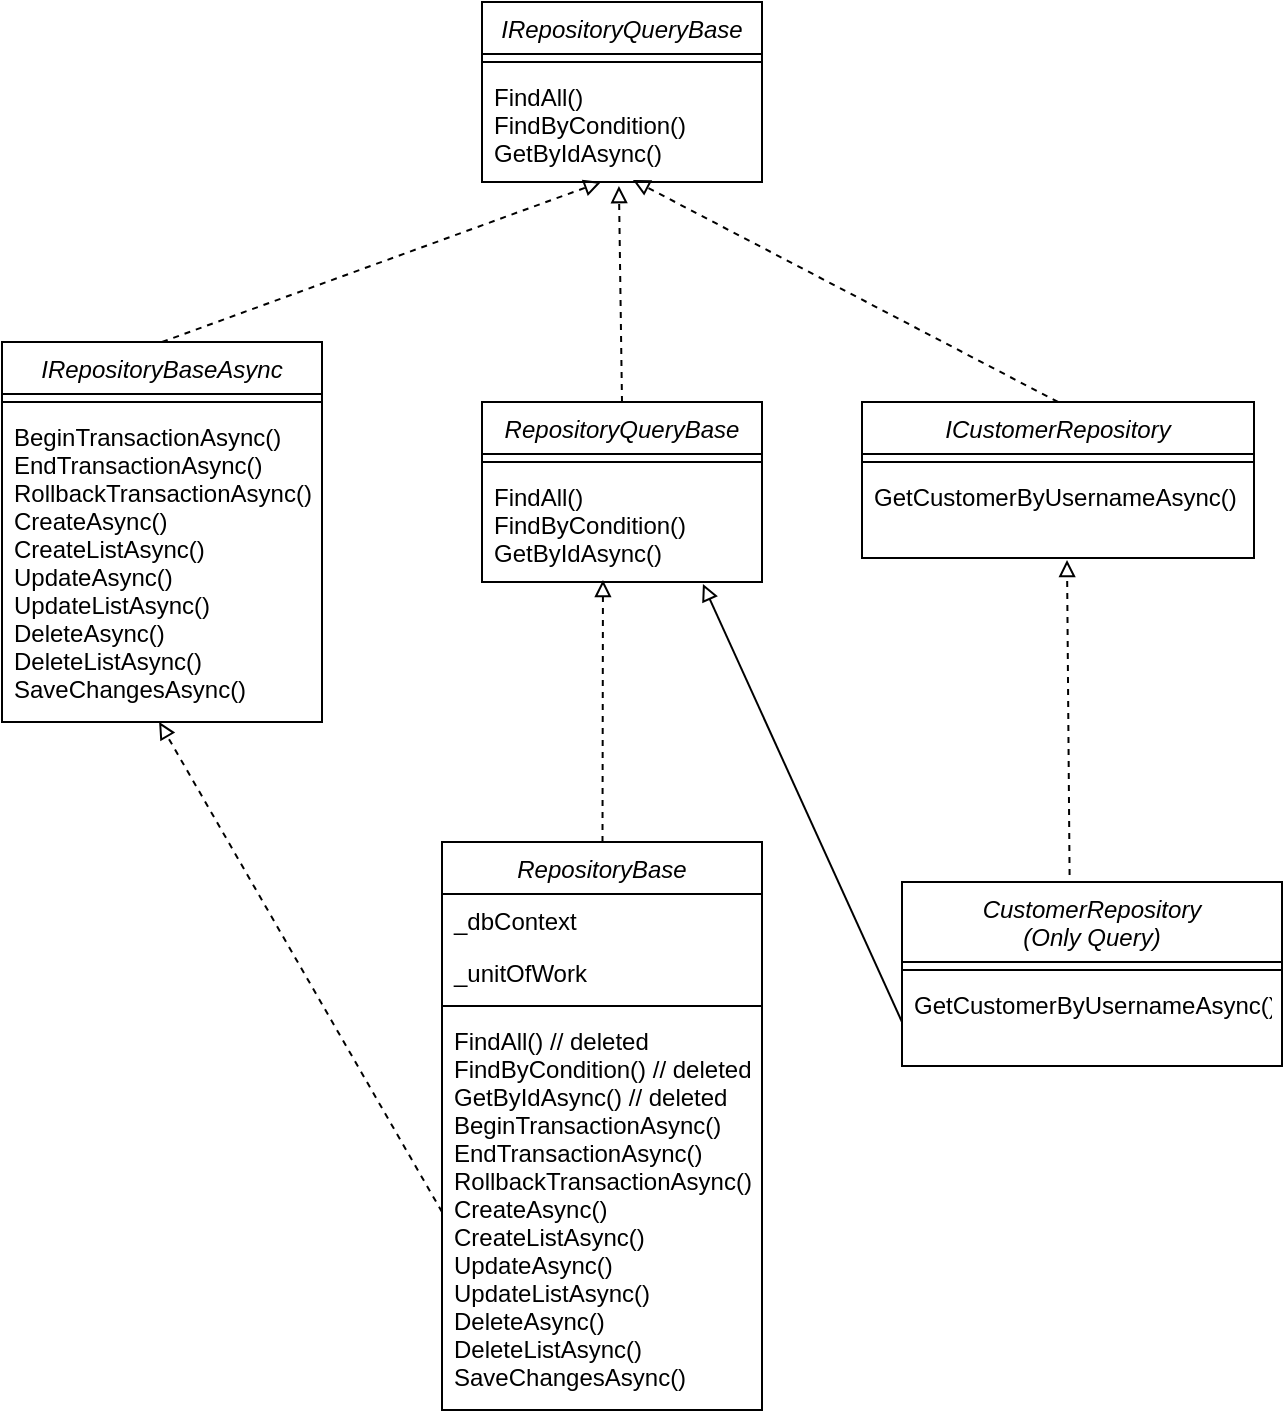 <mxfile version="26.0.9">
  <diagram id="C5RBs43oDa-KdzZeNtuy" name="Page-1">
    <mxGraphModel dx="954" dy="1765" grid="1" gridSize="10" guides="1" tooltips="1" connect="1" arrows="1" fold="1" page="1" pageScale="1" pageWidth="827" pageHeight="1169" math="0" shadow="0">
      <root>
        <mxCell id="WIyWlLk6GJQsqaUBKTNV-0" />
        <mxCell id="WIyWlLk6GJQsqaUBKTNV-1" parent="WIyWlLk6GJQsqaUBKTNV-0" />
        <mxCell id="dALMtpVNLaYDN4EMHYpN-0" value="RepositoryBase" style="swimlane;fontStyle=2;align=center;verticalAlign=top;childLayout=stackLayout;horizontal=1;startSize=26;horizontalStack=0;resizeParent=1;resizeLast=0;collapsible=1;marginBottom=0;rounded=0;shadow=0;strokeWidth=1;" parent="WIyWlLk6GJQsqaUBKTNV-1" vertex="1">
          <mxGeometry x="370" y="180" width="160" height="284" as="geometry">
            <mxRectangle x="230" y="140" width="160" height="26" as="alternateBounds" />
          </mxGeometry>
        </mxCell>
        <mxCell id="dALMtpVNLaYDN4EMHYpN-1" value="_dbContext" style="text;align=left;verticalAlign=top;spacingLeft=4;spacingRight=4;overflow=hidden;rotatable=0;points=[[0,0.5],[1,0.5]];portConstraint=eastwest;" parent="dALMtpVNLaYDN4EMHYpN-0" vertex="1">
          <mxGeometry y="26" width="160" height="26" as="geometry" />
        </mxCell>
        <mxCell id="dALMtpVNLaYDN4EMHYpN-2" value="_unitOfWork" style="text;align=left;verticalAlign=top;spacingLeft=4;spacingRight=4;overflow=hidden;rotatable=0;points=[[0,0.5],[1,0.5]];portConstraint=eastwest;rounded=0;shadow=0;html=0;" parent="dALMtpVNLaYDN4EMHYpN-0" vertex="1">
          <mxGeometry y="52" width="160" height="26" as="geometry" />
        </mxCell>
        <mxCell id="dALMtpVNLaYDN4EMHYpN-3" value="" style="line;html=1;strokeWidth=1;align=left;verticalAlign=middle;spacingTop=-1;spacingLeft=3;spacingRight=3;rotatable=0;labelPosition=right;points=[];portConstraint=eastwest;" parent="dALMtpVNLaYDN4EMHYpN-0" vertex="1">
          <mxGeometry y="78" width="160" height="8" as="geometry" />
        </mxCell>
        <mxCell id="dALMtpVNLaYDN4EMHYpN-4" value="FindAll() // deleted&#xa;FindByCondition() // deleted&#xa;GetByIdAsync() // deleted&#xa;BeginTransactionAsync()&#xa;EndTransactionAsync()&#xa;RollbackTransactionAsync()&#xa;CreateAsync()&#xa;CreateListAsync()&#xa;UpdateAsync()&#xa;UpdateListAsync()&#xa;DeleteAsync()&#xa;DeleteListAsync()&#xa;SaveChangesAsync()" style="text;align=left;verticalAlign=top;spacingLeft=4;spacingRight=4;overflow=hidden;rotatable=0;points=[[0,0.5],[1,0.5]];portConstraint=eastwest;" parent="dALMtpVNLaYDN4EMHYpN-0" vertex="1">
          <mxGeometry y="86" width="160" height="198" as="geometry" />
        </mxCell>
        <mxCell id="B2tUxJbIP3MN7gEOKANm-0" value="ICustomerRepository" style="swimlane;fontStyle=2;align=center;verticalAlign=top;childLayout=stackLayout;horizontal=1;startSize=26;horizontalStack=0;resizeParent=1;resizeLast=0;collapsible=1;marginBottom=0;rounded=0;shadow=0;strokeWidth=1;" vertex="1" parent="WIyWlLk6GJQsqaUBKTNV-1">
          <mxGeometry x="580" y="-40" width="196" height="78" as="geometry">
            <mxRectangle x="230" y="140" width="160" height="26" as="alternateBounds" />
          </mxGeometry>
        </mxCell>
        <mxCell id="B2tUxJbIP3MN7gEOKANm-3" value="" style="line;html=1;strokeWidth=1;align=left;verticalAlign=middle;spacingTop=-1;spacingLeft=3;spacingRight=3;rotatable=0;labelPosition=right;points=[];portConstraint=eastwest;" vertex="1" parent="B2tUxJbIP3MN7gEOKANm-0">
          <mxGeometry y="26" width="196" height="8" as="geometry" />
        </mxCell>
        <mxCell id="B2tUxJbIP3MN7gEOKANm-4" value="GetCustomerByUsernameAsync()" style="text;align=left;verticalAlign=top;spacingLeft=4;spacingRight=4;overflow=hidden;rotatable=0;points=[[0,0.5],[1,0.5]];portConstraint=eastwest;" vertex="1" parent="B2tUxJbIP3MN7gEOKANm-0">
          <mxGeometry y="34" width="196" height="44" as="geometry" />
        </mxCell>
        <mxCell id="B2tUxJbIP3MN7gEOKANm-6" value="IRepositoryBaseAsync" style="swimlane;fontStyle=2;align=center;verticalAlign=top;childLayout=stackLayout;horizontal=1;startSize=26;horizontalStack=0;resizeParent=1;resizeLast=0;collapsible=1;marginBottom=0;rounded=0;shadow=0;strokeWidth=1;" vertex="1" parent="WIyWlLk6GJQsqaUBKTNV-1">
          <mxGeometry x="150" y="-70" width="160" height="190" as="geometry">
            <mxRectangle x="230" y="140" width="160" height="26" as="alternateBounds" />
          </mxGeometry>
        </mxCell>
        <mxCell id="B2tUxJbIP3MN7gEOKANm-9" value="" style="line;html=1;strokeWidth=1;align=left;verticalAlign=middle;spacingTop=-1;spacingLeft=3;spacingRight=3;rotatable=0;labelPosition=right;points=[];portConstraint=eastwest;" vertex="1" parent="B2tUxJbIP3MN7gEOKANm-6">
          <mxGeometry y="26" width="160" height="8" as="geometry" />
        </mxCell>
        <mxCell id="B2tUxJbIP3MN7gEOKANm-10" value="BeginTransactionAsync()&#xa;EndTransactionAsync()&#xa;RollbackTransactionAsync()&#xa;CreateAsync()&#xa;CreateListAsync()&#xa;UpdateAsync()&#xa;UpdateListAsync()&#xa;DeleteAsync()&#xa;DeleteListAsync()&#xa;SaveChangesAsync()" style="text;align=left;verticalAlign=top;spacingLeft=4;spacingRight=4;overflow=hidden;rotatable=0;points=[[0,0.5],[1,0.5]];portConstraint=eastwest;" vertex="1" parent="B2tUxJbIP3MN7gEOKANm-6">
          <mxGeometry y="34" width="160" height="156" as="geometry" />
        </mxCell>
        <mxCell id="B2tUxJbIP3MN7gEOKANm-12" value="" style="endArrow=block;html=1;rounded=0;exitX=0;exitY=0.5;exitDx=0;exitDy=0;entryX=0.491;entryY=1;entryDx=0;entryDy=0;entryPerimeter=0;endFill=0;dashed=1;" edge="1" parent="WIyWlLk6GJQsqaUBKTNV-1" source="dALMtpVNLaYDN4EMHYpN-4" target="B2tUxJbIP3MN7gEOKANm-10">
          <mxGeometry width="50" height="50" relative="1" as="geometry">
            <mxPoint x="491" y="103" as="sourcePoint" />
            <mxPoint x="490" y="60" as="targetPoint" />
          </mxGeometry>
        </mxCell>
        <mxCell id="B2tUxJbIP3MN7gEOKANm-13" value="IRepositoryQueryBase" style="swimlane;fontStyle=2;align=center;verticalAlign=top;childLayout=stackLayout;horizontal=1;startSize=26;horizontalStack=0;resizeParent=1;resizeLast=0;collapsible=1;marginBottom=0;rounded=0;shadow=0;strokeWidth=1;" vertex="1" parent="WIyWlLk6GJQsqaUBKTNV-1">
          <mxGeometry x="390" y="-240" width="140" height="90" as="geometry">
            <mxRectangle x="230" y="140" width="160" height="26" as="alternateBounds" />
          </mxGeometry>
        </mxCell>
        <mxCell id="B2tUxJbIP3MN7gEOKANm-14" value="" style="line;html=1;strokeWidth=1;align=left;verticalAlign=middle;spacingTop=-1;spacingLeft=3;spacingRight=3;rotatable=0;labelPosition=right;points=[];portConstraint=eastwest;" vertex="1" parent="B2tUxJbIP3MN7gEOKANm-13">
          <mxGeometry y="26" width="140" height="8" as="geometry" />
        </mxCell>
        <mxCell id="B2tUxJbIP3MN7gEOKANm-15" value="FindAll()&#xa;FindByCondition()&#xa;GetByIdAsync()" style="text;align=left;verticalAlign=top;spacingLeft=4;spacingRight=4;overflow=hidden;rotatable=0;points=[[0,0.5],[1,0.5]];portConstraint=eastwest;" vertex="1" parent="B2tUxJbIP3MN7gEOKANm-13">
          <mxGeometry y="34" width="140" height="56" as="geometry" />
        </mxCell>
        <mxCell id="B2tUxJbIP3MN7gEOKANm-16" value="" style="endArrow=block;html=1;rounded=0;exitX=0.5;exitY=0;exitDx=0;exitDy=0;entryX=0.425;entryY=1;entryDx=0;entryDy=0;entryPerimeter=0;endFill=0;dashed=1;" edge="1" parent="WIyWlLk6GJQsqaUBKTNV-1" source="B2tUxJbIP3MN7gEOKANm-6" target="B2tUxJbIP3MN7gEOKANm-15">
          <mxGeometry width="50" height="50" relative="1" as="geometry">
            <mxPoint x="460" y="-87" as="sourcePoint" />
            <mxPoint x="460" y="-150" as="targetPoint" />
          </mxGeometry>
        </mxCell>
        <mxCell id="B2tUxJbIP3MN7gEOKANm-17" value="CustomerRepository&#xa;(Only Query)" style="swimlane;fontStyle=2;align=center;verticalAlign=top;childLayout=stackLayout;horizontal=1;startSize=40;horizontalStack=0;resizeParent=1;resizeLast=0;collapsible=1;marginBottom=0;rounded=0;shadow=0;strokeWidth=1;" vertex="1" parent="WIyWlLk6GJQsqaUBKTNV-1">
          <mxGeometry x="600" y="200" width="190" height="92" as="geometry">
            <mxRectangle x="230" y="140" width="160" height="26" as="alternateBounds" />
          </mxGeometry>
        </mxCell>
        <mxCell id="B2tUxJbIP3MN7gEOKANm-18" value="" style="line;html=1;strokeWidth=1;align=left;verticalAlign=middle;spacingTop=-1;spacingLeft=3;spacingRight=3;rotatable=0;labelPosition=right;points=[];portConstraint=eastwest;" vertex="1" parent="B2tUxJbIP3MN7gEOKANm-17">
          <mxGeometry y="40" width="190" height="8" as="geometry" />
        </mxCell>
        <mxCell id="B2tUxJbIP3MN7gEOKANm-19" value="GetCustomerByUsernameAsync()" style="text;align=left;verticalAlign=top;spacingLeft=4;spacingRight=4;overflow=hidden;rotatable=0;points=[[0,0.5],[1,0.5]];portConstraint=eastwest;" vertex="1" parent="B2tUxJbIP3MN7gEOKANm-17">
          <mxGeometry y="48" width="190" height="44" as="geometry" />
        </mxCell>
        <mxCell id="B2tUxJbIP3MN7gEOKANm-20" value="" style="endArrow=block;html=1;rounded=0;exitX=0.5;exitY=0;exitDx=0;exitDy=0;entryX=0.539;entryY=0.982;entryDx=0;entryDy=0;endFill=0;dashed=1;entryPerimeter=0;" edge="1" parent="WIyWlLk6GJQsqaUBKTNV-1" source="B2tUxJbIP3MN7gEOKANm-0" target="B2tUxJbIP3MN7gEOKANm-15">
          <mxGeometry width="50" height="50" relative="1" as="geometry">
            <mxPoint x="345" y="-101" as="sourcePoint" />
            <mxPoint x="346" y="-135" as="targetPoint" />
          </mxGeometry>
        </mxCell>
        <mxCell id="B2tUxJbIP3MN7gEOKANm-21" value="" style="endArrow=block;html=1;rounded=0;exitX=0;exitY=0.5;exitDx=0;exitDy=0;entryX=0.789;entryY=1.018;entryDx=0;entryDy=0;endFill=0;entryPerimeter=0;" edge="1" parent="WIyWlLk6GJQsqaUBKTNV-1" source="B2tUxJbIP3MN7gEOKANm-19" target="B2tUxJbIP3MN7gEOKANm-25">
          <mxGeometry width="50" height="50" relative="1" as="geometry">
            <mxPoint x="649" y="215" as="sourcePoint" />
            <mxPoint x="480" y="130" as="targetPoint" />
          </mxGeometry>
        </mxCell>
        <mxCell id="B2tUxJbIP3MN7gEOKANm-22" value="" style="endArrow=block;html=1;rounded=0;exitX=0.441;exitY=-0.038;exitDx=0;exitDy=0;entryX=0.523;entryY=1.023;entryDx=0;entryDy=0;endFill=0;dashed=1;entryPerimeter=0;exitPerimeter=0;" edge="1" parent="WIyWlLk6GJQsqaUBKTNV-1" source="B2tUxJbIP3MN7gEOKANm-17" target="B2tUxJbIP3MN7gEOKANm-4">
          <mxGeometry width="50" height="50" relative="1" as="geometry">
            <mxPoint x="671" y="50" as="sourcePoint" />
            <mxPoint x="580" y="50" as="targetPoint" />
          </mxGeometry>
        </mxCell>
        <mxCell id="B2tUxJbIP3MN7gEOKANm-23" value="RepositoryQueryBase" style="swimlane;fontStyle=2;align=center;verticalAlign=top;childLayout=stackLayout;horizontal=1;startSize=26;horizontalStack=0;resizeParent=1;resizeLast=0;collapsible=1;marginBottom=0;rounded=0;shadow=0;strokeWidth=1;" vertex="1" parent="WIyWlLk6GJQsqaUBKTNV-1">
          <mxGeometry x="390" y="-40" width="140" height="90" as="geometry">
            <mxRectangle x="230" y="140" width="160" height="26" as="alternateBounds" />
          </mxGeometry>
        </mxCell>
        <mxCell id="B2tUxJbIP3MN7gEOKANm-24" value="" style="line;html=1;strokeWidth=1;align=left;verticalAlign=middle;spacingTop=-1;spacingLeft=3;spacingRight=3;rotatable=0;labelPosition=right;points=[];portConstraint=eastwest;" vertex="1" parent="B2tUxJbIP3MN7gEOKANm-23">
          <mxGeometry y="26" width="140" height="8" as="geometry" />
        </mxCell>
        <mxCell id="B2tUxJbIP3MN7gEOKANm-25" value="FindAll()&#xa;FindByCondition()&#xa;GetByIdAsync()" style="text;align=left;verticalAlign=top;spacingLeft=4;spacingRight=4;overflow=hidden;rotatable=0;points=[[0,0.5],[1,0.5]];portConstraint=eastwest;" vertex="1" parent="B2tUxJbIP3MN7gEOKANm-23">
          <mxGeometry y="34" width="140" height="56" as="geometry" />
        </mxCell>
        <mxCell id="B2tUxJbIP3MN7gEOKANm-26" value="" style="endArrow=block;html=1;rounded=0;exitX=0.5;exitY=0;exitDx=0;exitDy=0;entryX=0.489;entryY=1.036;entryDx=0;entryDy=0;endFill=0;dashed=1;entryPerimeter=0;" edge="1" parent="WIyWlLk6GJQsqaUBKTNV-1" source="B2tUxJbIP3MN7gEOKANm-23" target="B2tUxJbIP3MN7gEOKANm-15">
          <mxGeometry width="50" height="50" relative="1" as="geometry">
            <mxPoint x="751.5" y="-130" as="sourcePoint" />
            <mxPoint x="628.5" y="-313" as="targetPoint" />
          </mxGeometry>
        </mxCell>
        <mxCell id="B2tUxJbIP3MN7gEOKANm-27" value="" style="endArrow=block;html=1;rounded=0;entryX=0.432;entryY=0.982;entryDx=0;entryDy=0;entryPerimeter=0;endFill=0;dashed=1;" edge="1" parent="WIyWlLk6GJQsqaUBKTNV-1" source="dALMtpVNLaYDN4EMHYpN-0" target="B2tUxJbIP3MN7gEOKANm-25">
          <mxGeometry width="50" height="50" relative="1" as="geometry">
            <mxPoint x="141" y="190" as="sourcePoint" />
            <mxPoint x="140" y="120" as="targetPoint" />
          </mxGeometry>
        </mxCell>
      </root>
    </mxGraphModel>
  </diagram>
</mxfile>
